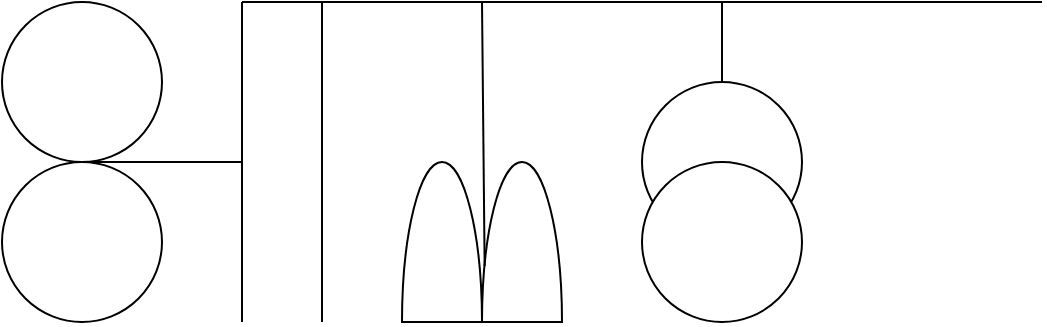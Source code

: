 <mxfile>
    <diagram id="SYaYbUqhtQiIog945QYi" name="Page-1">
        <mxGraphModel dx="686" dy="381" grid="1" gridSize="10" guides="1" tooltips="1" connect="1" arrows="1" fold="1" page="1" pageScale="1" pageWidth="850" pageHeight="1100" math="0" shadow="0">
            <root>
                <mxCell id="0"/>
                <mxCell id="1" parent="0"/>
                <mxCell id="2" value="" style="ellipse;whiteSpace=wrap;html=1;aspect=fixed;" vertex="1" parent="1">
                    <mxGeometry x="120" y="40" width="80" height="80" as="geometry"/>
                </mxCell>
                <mxCell id="3" value="" style="ellipse;whiteSpace=wrap;html=1;aspect=fixed;" vertex="1" parent="1">
                    <mxGeometry x="120" y="120" width="80" height="80" as="geometry"/>
                </mxCell>
                <mxCell id="4" value="" style="endArrow=none;html=1;exitX=0.5;exitY=0;exitDx=0;exitDy=0;" edge="1" parent="1" source="3">
                    <mxGeometry width="50" height="50" relative="1" as="geometry">
                        <mxPoint x="330" y="170" as="sourcePoint"/>
                        <mxPoint x="240" y="120" as="targetPoint"/>
                    </mxGeometry>
                </mxCell>
                <mxCell id="5" value="" style="endArrow=none;html=1;" edge="1" parent="1">
                    <mxGeometry width="50" height="50" relative="1" as="geometry">
                        <mxPoint x="240" y="200" as="sourcePoint"/>
                        <mxPoint x="240" y="40" as="targetPoint"/>
                    </mxGeometry>
                </mxCell>
                <mxCell id="6" value="" style="endArrow=none;html=1;" edge="1" parent="1">
                    <mxGeometry width="50" height="50" relative="1" as="geometry">
                        <mxPoint x="280" y="200" as="sourcePoint"/>
                        <mxPoint x="280" y="40" as="targetPoint"/>
                    </mxGeometry>
                </mxCell>
                <mxCell id="7" value="" style="endArrow=none;html=1;" edge="1" parent="1">
                    <mxGeometry width="50" height="50" relative="1" as="geometry">
                        <mxPoint x="240" y="40" as="sourcePoint"/>
                        <mxPoint x="640" y="40" as="targetPoint"/>
                    </mxGeometry>
                </mxCell>
                <mxCell id="8" value="" style="verticalLabelPosition=bottom;verticalAlign=top;html=1;shape=mxgraph.basic.half_circle;rotation=-180;" vertex="1" parent="1">
                    <mxGeometry x="320" y="120" width="40" height="80" as="geometry"/>
                </mxCell>
                <mxCell id="9" value="" style="verticalLabelPosition=bottom;verticalAlign=top;html=1;shape=mxgraph.basic.half_circle;rotation=-180;" vertex="1" parent="1">
                    <mxGeometry x="360" y="120" width="40" height="80" as="geometry"/>
                </mxCell>
                <mxCell id="10" value="" style="endArrow=none;html=1;exitX=-0.033;exitY=0.35;exitDx=0;exitDy=0;exitPerimeter=0;" edge="1" parent="1" source="8">
                    <mxGeometry width="50" height="50" relative="1" as="geometry">
                        <mxPoint x="340" y="120" as="sourcePoint"/>
                        <mxPoint x="360" y="40" as="targetPoint"/>
                    </mxGeometry>
                </mxCell>
                <mxCell id="11" value="" style="endArrow=none;html=1;" edge="1" parent="1">
                    <mxGeometry width="50" height="50" relative="1" as="geometry">
                        <mxPoint x="480" y="200" as="sourcePoint"/>
                        <mxPoint x="480" y="40" as="targetPoint"/>
                    </mxGeometry>
                </mxCell>
                <mxCell id="12" value="" style="ellipse;whiteSpace=wrap;html=1;aspect=fixed;" vertex="1" parent="1">
                    <mxGeometry x="440" y="80" width="80" height="80" as="geometry"/>
                </mxCell>
                <mxCell id="13" value="" style="ellipse;whiteSpace=wrap;html=1;aspect=fixed;" vertex="1" parent="1">
                    <mxGeometry x="440" y="120" width="80" height="80" as="geometry"/>
                </mxCell>
            </root>
        </mxGraphModel>
    </diagram>
</mxfile>